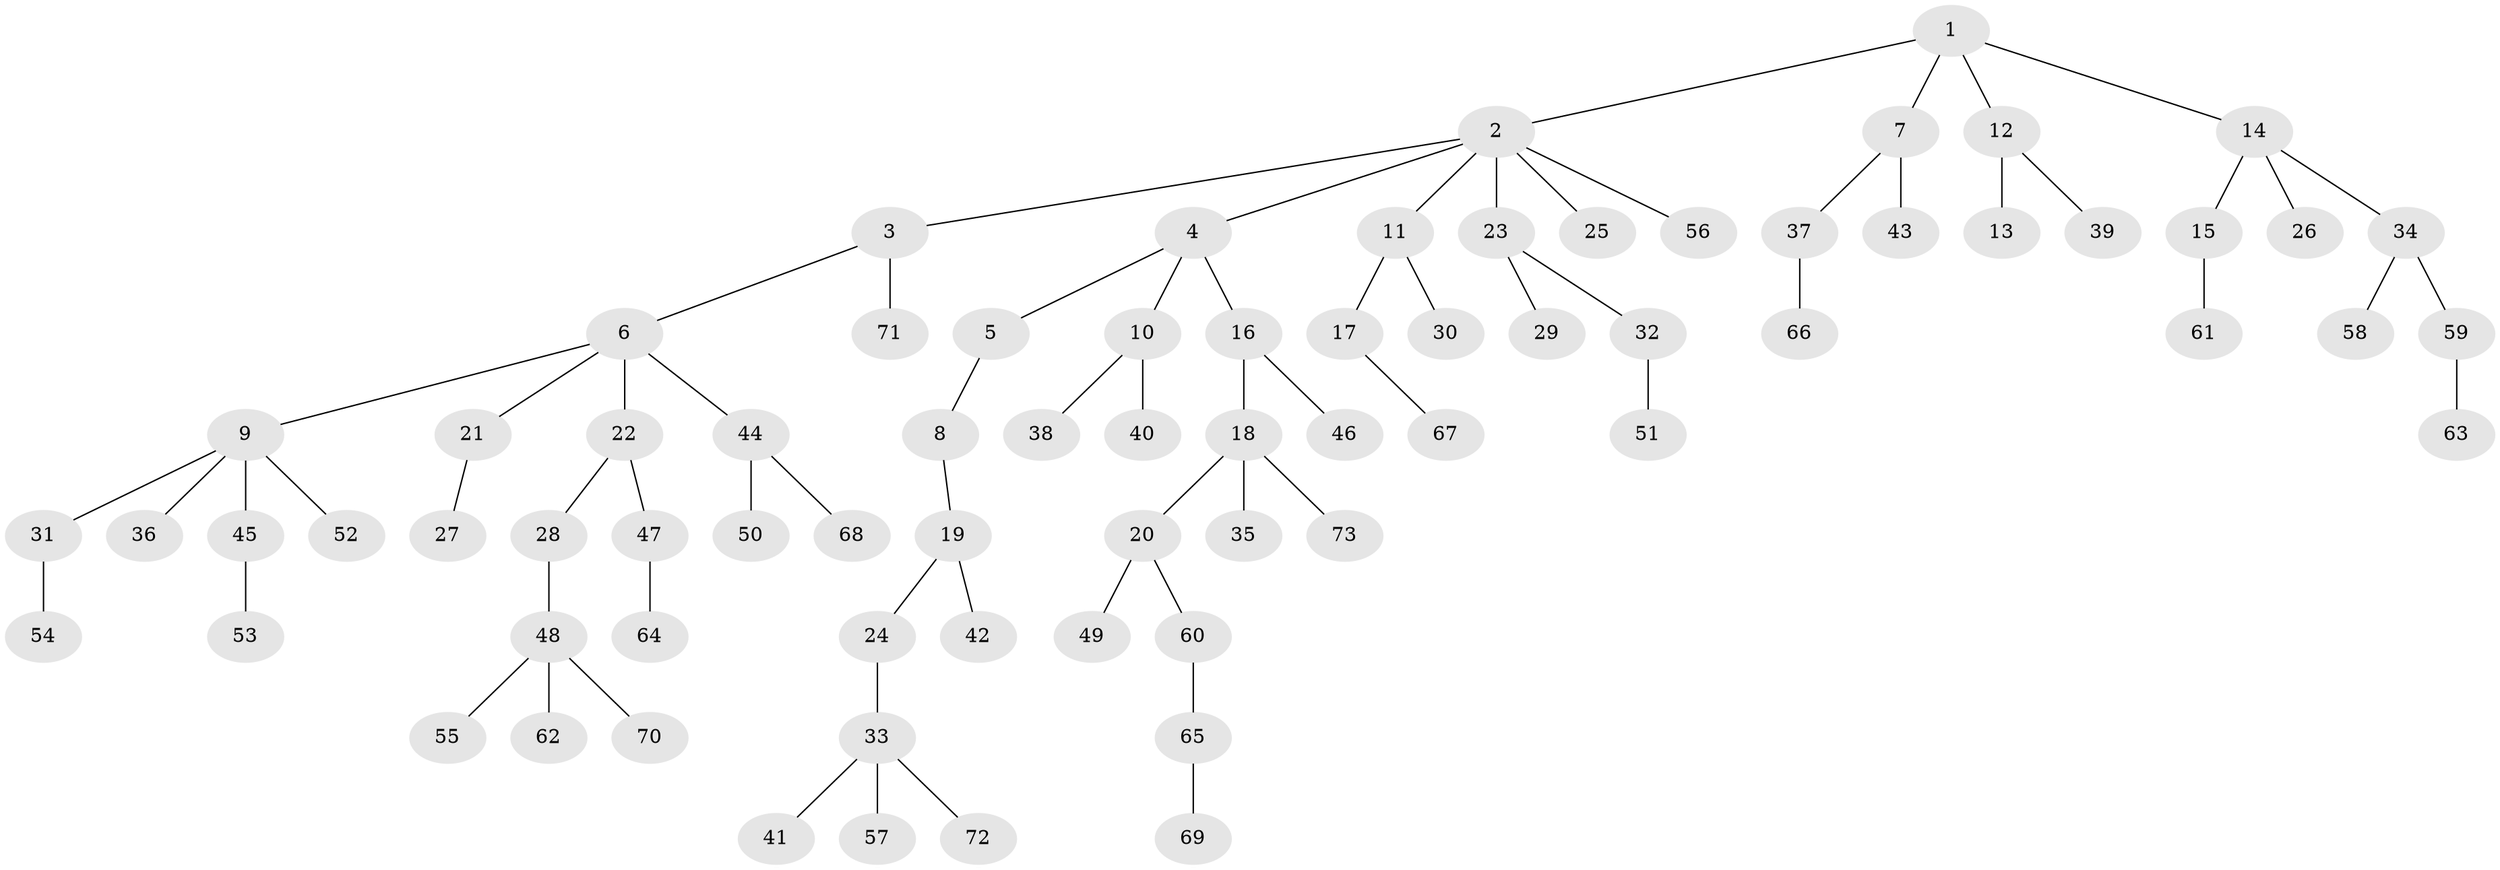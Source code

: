 // coarse degree distribution, {9: 0.023255813953488372, 2: 0.27906976744186046, 5: 0.046511627906976744, 3: 0.11627906976744186, 1: 0.5116279069767442, 4: 0.023255813953488372}
// Generated by graph-tools (version 1.1) at 2025/19/03/04/25 18:19:22]
// undirected, 73 vertices, 72 edges
graph export_dot {
graph [start="1"]
  node [color=gray90,style=filled];
  1;
  2;
  3;
  4;
  5;
  6;
  7;
  8;
  9;
  10;
  11;
  12;
  13;
  14;
  15;
  16;
  17;
  18;
  19;
  20;
  21;
  22;
  23;
  24;
  25;
  26;
  27;
  28;
  29;
  30;
  31;
  32;
  33;
  34;
  35;
  36;
  37;
  38;
  39;
  40;
  41;
  42;
  43;
  44;
  45;
  46;
  47;
  48;
  49;
  50;
  51;
  52;
  53;
  54;
  55;
  56;
  57;
  58;
  59;
  60;
  61;
  62;
  63;
  64;
  65;
  66;
  67;
  68;
  69;
  70;
  71;
  72;
  73;
  1 -- 2;
  1 -- 7;
  1 -- 12;
  1 -- 14;
  2 -- 3;
  2 -- 4;
  2 -- 11;
  2 -- 23;
  2 -- 25;
  2 -- 56;
  3 -- 6;
  3 -- 71;
  4 -- 5;
  4 -- 10;
  4 -- 16;
  5 -- 8;
  6 -- 9;
  6 -- 21;
  6 -- 22;
  6 -- 44;
  7 -- 37;
  7 -- 43;
  8 -- 19;
  9 -- 31;
  9 -- 36;
  9 -- 45;
  9 -- 52;
  10 -- 38;
  10 -- 40;
  11 -- 17;
  11 -- 30;
  12 -- 13;
  12 -- 39;
  14 -- 15;
  14 -- 26;
  14 -- 34;
  15 -- 61;
  16 -- 18;
  16 -- 46;
  17 -- 67;
  18 -- 20;
  18 -- 35;
  18 -- 73;
  19 -- 24;
  19 -- 42;
  20 -- 49;
  20 -- 60;
  21 -- 27;
  22 -- 28;
  22 -- 47;
  23 -- 29;
  23 -- 32;
  24 -- 33;
  28 -- 48;
  31 -- 54;
  32 -- 51;
  33 -- 41;
  33 -- 57;
  33 -- 72;
  34 -- 58;
  34 -- 59;
  37 -- 66;
  44 -- 50;
  44 -- 68;
  45 -- 53;
  47 -- 64;
  48 -- 55;
  48 -- 62;
  48 -- 70;
  59 -- 63;
  60 -- 65;
  65 -- 69;
}
